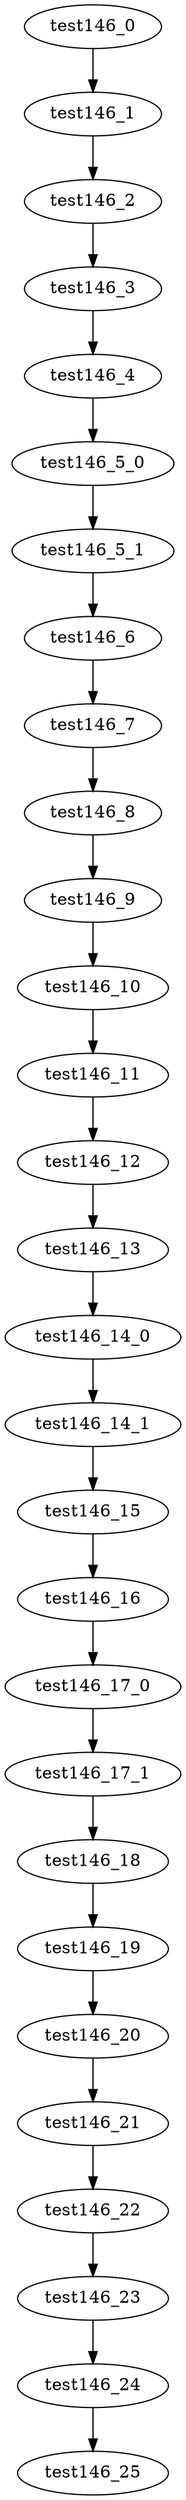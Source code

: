 digraph G {
test146_0->test146_1;
test146_1->test146_2;
test146_2->test146_3;
test146_3->test146_4;
test146_4->test146_5_0;
test146_5_0->test146_5_1;
test146_5_1->test146_6;
test146_6->test146_7;
test146_7->test146_8;
test146_8->test146_9;
test146_9->test146_10;
test146_10->test146_11;
test146_11->test146_12;
test146_12->test146_13;
test146_13->test146_14_0;
test146_14_0->test146_14_1;
test146_14_1->test146_15;
test146_15->test146_16;
test146_16->test146_17_0;
test146_17_0->test146_17_1;
test146_17_1->test146_18;
test146_18->test146_19;
test146_19->test146_20;
test146_20->test146_21;
test146_21->test146_22;
test146_22->test146_23;
test146_23->test146_24;
test146_24->test146_25;

}
